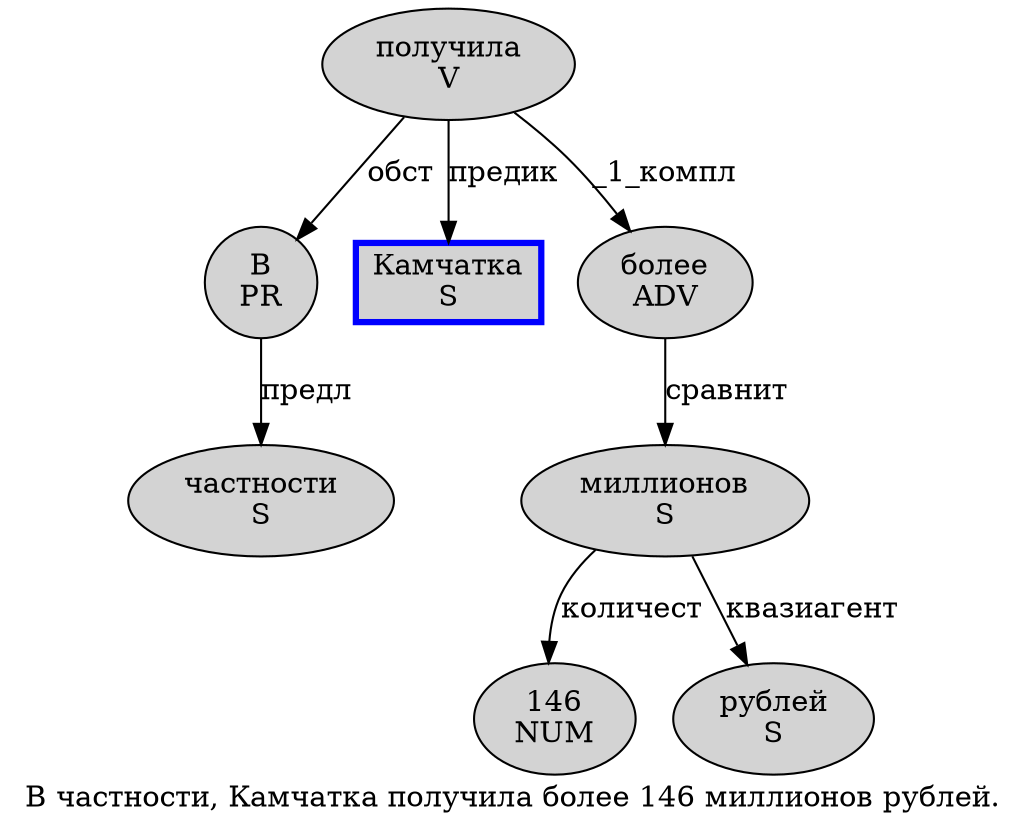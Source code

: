 digraph SENTENCE_29 {
	graph [label="В частности, Камчатка получила более 146 миллионов рублей."]
	node [style=filled]
		0 [label="В
PR" color="" fillcolor=lightgray penwidth=1 shape=ellipse]
		1 [label="частности
S" color="" fillcolor=lightgray penwidth=1 shape=ellipse]
		3 [label="Камчатка
S" color=blue fillcolor=lightgray penwidth=3 shape=box]
		4 [label="получила
V" color="" fillcolor=lightgray penwidth=1 shape=ellipse]
		5 [label="более
ADV" color="" fillcolor=lightgray penwidth=1 shape=ellipse]
		6 [label="146
NUM" color="" fillcolor=lightgray penwidth=1 shape=ellipse]
		7 [label="миллионов
S" color="" fillcolor=lightgray penwidth=1 shape=ellipse]
		8 [label="рублей
S" color="" fillcolor=lightgray penwidth=1 shape=ellipse]
			4 -> 0 [label="обст"]
			4 -> 3 [label="предик"]
			4 -> 5 [label="_1_компл"]
			0 -> 1 [label="предл"]
			5 -> 7 [label="сравнит"]
			7 -> 6 [label="количест"]
			7 -> 8 [label="квазиагент"]
}